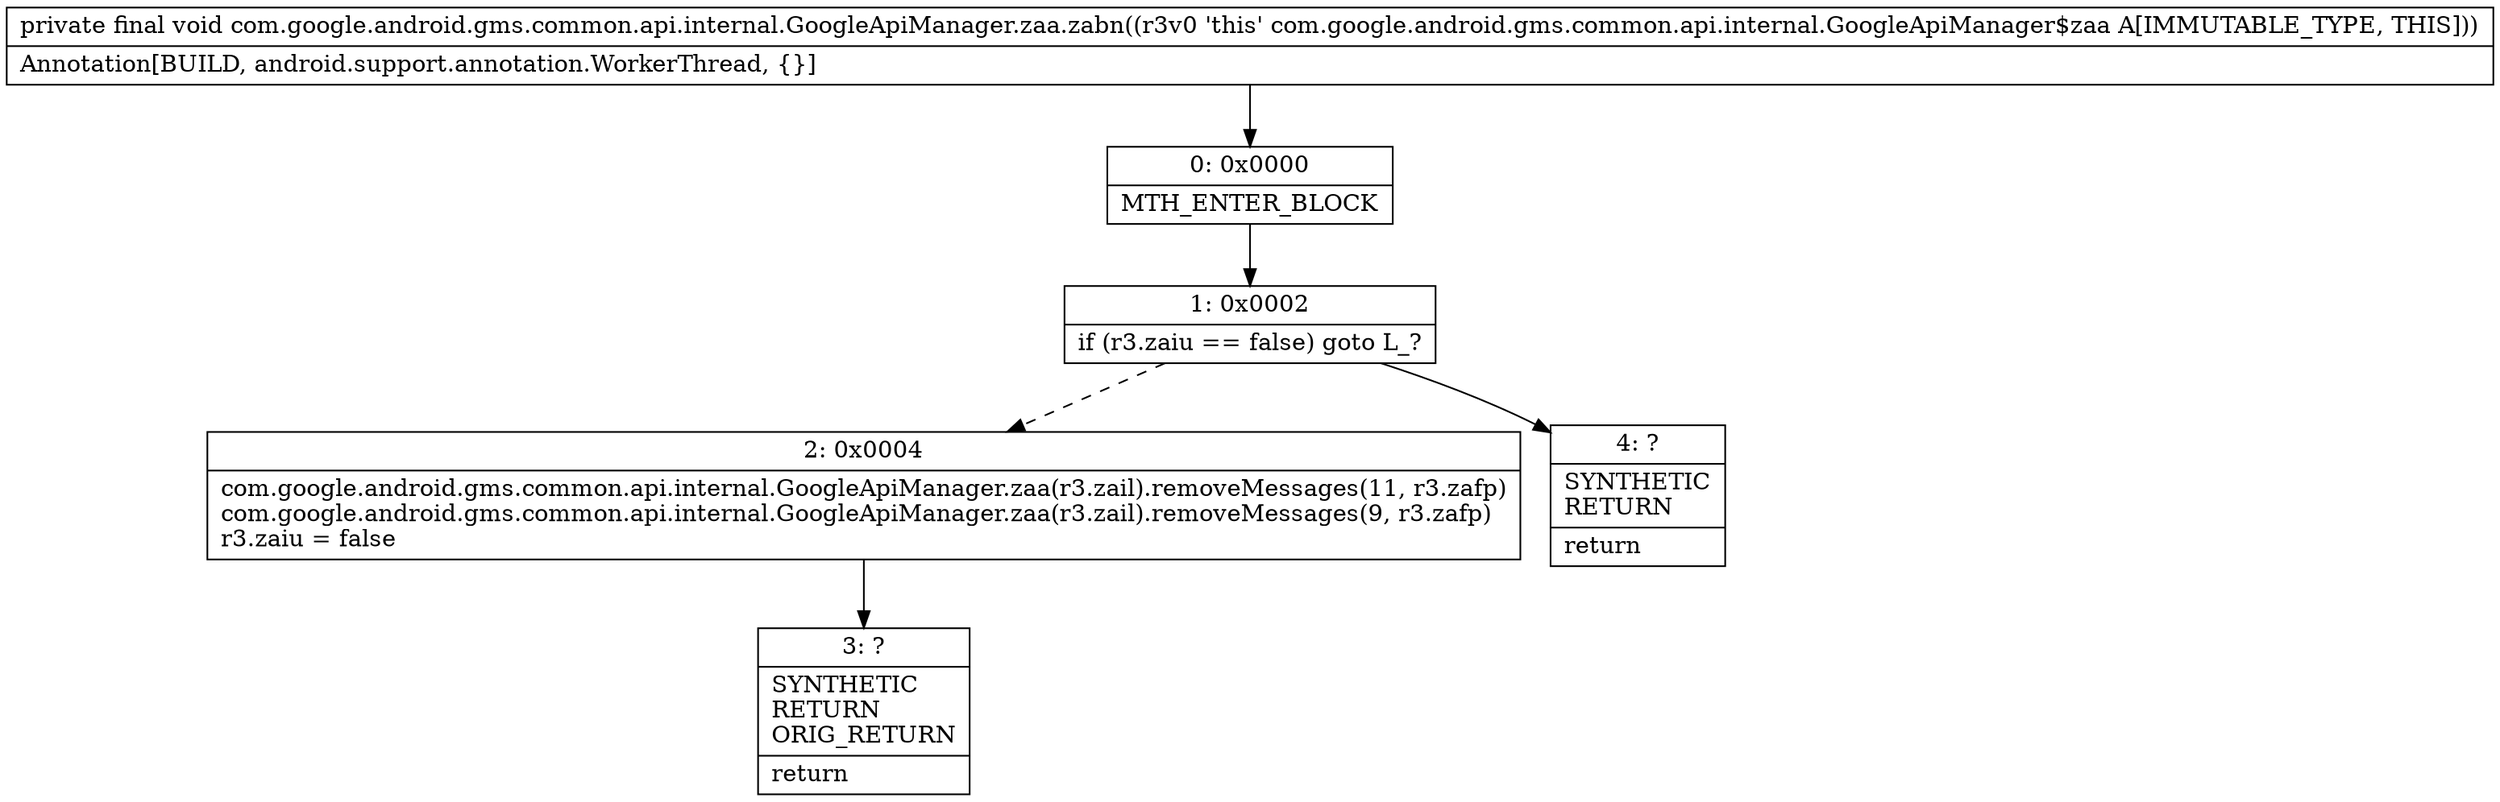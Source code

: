 digraph "CFG forcom.google.android.gms.common.api.internal.GoogleApiManager.zaa.zabn()V" {
Node_0 [shape=record,label="{0\:\ 0x0000|MTH_ENTER_BLOCK\l}"];
Node_1 [shape=record,label="{1\:\ 0x0002|if (r3.zaiu == false) goto L_?\l}"];
Node_2 [shape=record,label="{2\:\ 0x0004|com.google.android.gms.common.api.internal.GoogleApiManager.zaa(r3.zail).removeMessages(11, r3.zafp)\lcom.google.android.gms.common.api.internal.GoogleApiManager.zaa(r3.zail).removeMessages(9, r3.zafp)\lr3.zaiu = false\l}"];
Node_3 [shape=record,label="{3\:\ ?|SYNTHETIC\lRETURN\lORIG_RETURN\l|return\l}"];
Node_4 [shape=record,label="{4\:\ ?|SYNTHETIC\lRETURN\l|return\l}"];
MethodNode[shape=record,label="{private final void com.google.android.gms.common.api.internal.GoogleApiManager.zaa.zabn((r3v0 'this' com.google.android.gms.common.api.internal.GoogleApiManager$zaa A[IMMUTABLE_TYPE, THIS]))  | Annotation[BUILD, android.support.annotation.WorkerThread, \{\}]\l}"];
MethodNode -> Node_0;
Node_0 -> Node_1;
Node_1 -> Node_2[style=dashed];
Node_1 -> Node_4;
Node_2 -> Node_3;
}

